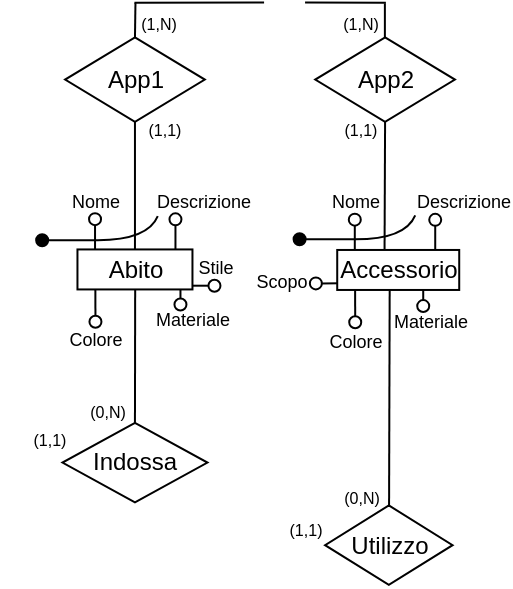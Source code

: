 <mxfile version="24.2.5" type="device">
  <diagram name="Pagina-1" id="QI2gKdlKlqPeXvp3Vsb9">
    <mxGraphModel dx="592" dy="346" grid="1" gridSize="10" guides="1" tooltips="1" connect="1" arrows="1" fold="1" page="1" pageScale="1" pageWidth="827" pageHeight="1169" math="0" shadow="0">
      <root>
        <mxCell id="0" />
        <mxCell id="1" parent="0" />
        <mxCell id="j8HFBvuaQ3PIoH76wqup-3" value="Indossa" style="shape=rhombus;perimeter=rhombusPerimeter;whiteSpace=wrap;html=1;align=center;" vertex="1" parent="1">
          <mxGeometry x="261.23" y="545.42" width="72.5" height="39.75" as="geometry" />
        </mxCell>
        <mxCell id="j8HFBvuaQ3PIoH76wqup-4" value="Utilizzo" style="shape=rhombus;perimeter=rhombusPerimeter;whiteSpace=wrap;html=1;align=center;" vertex="1" parent="1">
          <mxGeometry x="392.54" y="586.71" width="63.75" height="39.75" as="geometry" />
        </mxCell>
        <mxCell id="j8HFBvuaQ3PIoH76wqup-10" value="&lt;font style=&quot;font-size: 8px;&quot;&gt;(0,N)&lt;/font&gt;" style="text;html=1;align=center;verticalAlign=middle;whiteSpace=wrap;rounded=1;strokeColor=none;glass=0;" vertex="1" parent="1">
          <mxGeometry x="258.77" y="531.42" width="50" height="15" as="geometry" />
        </mxCell>
        <mxCell id="j8HFBvuaQ3PIoH76wqup-11" value="&lt;font style=&quot;font-size: 8px;&quot;&gt;(1,1)&lt;/font&gt;" style="text;html=1;align=center;verticalAlign=middle;whiteSpace=wrap;rounded=1;strokeColor=none;glass=0;" vertex="1" parent="1">
          <mxGeometry x="230" y="545.42" width="50" height="15" as="geometry" />
        </mxCell>
        <mxCell id="j8HFBvuaQ3PIoH76wqup-12" value="&lt;font style=&quot;font-size: 8px;&quot;&gt;(0,N)&lt;/font&gt;" style="text;html=1;align=center;verticalAlign=middle;whiteSpace=wrap;rounded=1;strokeColor=none;glass=0;" vertex="1" parent="1">
          <mxGeometry x="385.7" y="574.96" width="50" height="15" as="geometry" />
        </mxCell>
        <mxCell id="j8HFBvuaQ3PIoH76wqup-13" value="&lt;font style=&quot;font-size: 8px;&quot;&gt;(1,1&lt;/font&gt;&lt;span style=&quot;font-size: 8px; background-color: initial;&quot;&gt;)&lt;/span&gt;" style="text;html=1;align=center;verticalAlign=middle;whiteSpace=wrap;rounded=1;strokeColor=none;glass=0;" vertex="1" parent="1">
          <mxGeometry x="357.98" y="590.46" width="50" height="15" as="geometry" />
        </mxCell>
        <mxCell id="j8HFBvuaQ3PIoH76wqup-17" value="" style="endArrow=none;html=1;rounded=0;entryX=0.543;entryY=0.997;entryDx=0;entryDy=0;entryPerimeter=0;exitX=0.5;exitY=0;exitDx=0;exitDy=0;" edge="1" parent="1" source="j8HFBvuaQ3PIoH76wqup-3">
          <mxGeometry width="50" height="50" relative="1" as="geometry">
            <mxPoint x="297.54" y="540.29" as="sourcePoint" />
            <mxPoint x="297.583" y="478.98" as="targetPoint" />
          </mxGeometry>
        </mxCell>
        <mxCell id="j8HFBvuaQ3PIoH76wqup-49" style="edgeStyle=orthogonalEdgeStyle;rounded=0;orthogonalLoop=1;jettySize=auto;html=1;endArrow=oval;endFill=0;entryX=0.5;entryY=0;entryDx=0;entryDy=0;" edge="1" parent="1" target="j8HFBvuaQ3PIoH76wqup-62">
          <mxGeometry relative="1" as="geometry">
            <mxPoint x="277.67" y="487.48" as="targetPoint" />
            <Array as="points" />
            <mxPoint x="277.67" y="478.55" as="sourcePoint" />
          </mxGeometry>
        </mxCell>
        <mxCell id="j8HFBvuaQ3PIoH76wqup-50" value="&lt;font style=&quot;font-size: 9px;&quot;&gt;Materiale&lt;/font&gt;" style="text;html=1;align=center;verticalAlign=middle;whiteSpace=wrap;rounded=0;" vertex="1" parent="1">
          <mxGeometry x="308.77" y="485.66" width="35" height="15" as="geometry" />
        </mxCell>
        <mxCell id="j8HFBvuaQ3PIoH76wqup-51" value="&lt;font style=&quot;font-size: 9px;&quot;&gt;Descrizione&lt;/font&gt;" style="text;html=1;align=center;verticalAlign=middle;whiteSpace=wrap;rounded=0;" vertex="1" parent="1">
          <mxGeometry x="311.73" y="425.07" width="40" height="17" as="geometry" />
        </mxCell>
        <mxCell id="j8HFBvuaQ3PIoH76wqup-52" value="&lt;font style=&quot;font-size: 9px;&quot;&gt;Nome&lt;/font&gt;" style="text;html=1;align=center;verticalAlign=middle;whiteSpace=wrap;rounded=0;" vertex="1" parent="1">
          <mxGeometry x="257.73" y="425.07" width="40" height="17" as="geometry" />
        </mxCell>
        <mxCell id="j8HFBvuaQ3PIoH76wqup-53" style="edgeStyle=orthogonalEdgeStyle;rounded=0;orthogonalLoop=1;jettySize=auto;html=1;endArrow=oval;endFill=0;" edge="1" parent="1">
          <mxGeometry relative="1" as="geometry">
            <mxPoint x="277.52" y="467.32" as="sourcePoint" />
            <mxPoint x="277.52" y="443.57" as="targetPoint" />
            <Array as="points">
              <mxPoint x="277.52" y="467.32" />
            </Array>
          </mxGeometry>
        </mxCell>
        <mxCell id="j8HFBvuaQ3PIoH76wqup-54" value="&lt;font style=&quot;font-size: 8px;&quot;&gt;(1,1)&lt;/font&gt;" style="text;html=1;align=center;verticalAlign=middle;whiteSpace=wrap;rounded=1;strokeColor=none;glass=0;" vertex="1" parent="1">
          <mxGeometry x="300.56" y="394.88" width="22.5" height="6.75" as="geometry" />
        </mxCell>
        <mxCell id="j8HFBvuaQ3PIoH76wqup-55" value="&lt;font style=&quot;font-size: 9px;&quot;&gt;Stile&lt;/font&gt;" style="text;html=1;align=center;verticalAlign=middle;whiteSpace=wrap;rounded=0;" vertex="1" parent="1">
          <mxGeometry x="317.73" y="459.37" width="40" height="15" as="geometry" />
        </mxCell>
        <mxCell id="j8HFBvuaQ3PIoH76wqup-56" value="&lt;font style=&quot;font-size: 9px;&quot;&gt;Scopo&lt;/font&gt;" style="text;html=1;align=center;verticalAlign=middle;whiteSpace=wrap;rounded=0;" vertex="1" parent="1">
          <mxGeometry x="350.86" y="465.42" width="40" height="17" as="geometry" />
        </mxCell>
        <mxCell id="j8HFBvuaQ3PIoH76wqup-57" style="edgeStyle=orthogonalEdgeStyle;rounded=0;orthogonalLoop=1;jettySize=auto;html=1;endArrow=oval;endFill=0;" edge="1" parent="1">
          <mxGeometry relative="1" as="geometry">
            <mxPoint x="320.23" y="476.85" as="sourcePoint" />
            <mxPoint x="337.23" y="476.85" as="targetPoint" />
          </mxGeometry>
        </mxCell>
        <mxCell id="j8HFBvuaQ3PIoH76wqup-58" value="" style="endArrow=none;html=1;rounded=0;entryX=0.5;entryY=1;entryDx=0;entryDy=0;" edge="1" parent="1">
          <mxGeometry width="50" height="50" relative="1" as="geometry">
            <mxPoint x="424.54" y="587.29" as="sourcePoint" />
            <mxPoint x="424.84" y="478.29" as="targetPoint" />
          </mxGeometry>
        </mxCell>
        <mxCell id="j8HFBvuaQ3PIoH76wqup-59" value="&lt;span style=&quot;font-size: 8px;&quot;&gt;(1,N)&lt;/span&gt;" style="text;html=1;align=center;verticalAlign=middle;whiteSpace=wrap;rounded=1;strokeColor=none;glass=0;" vertex="1" parent="1">
          <mxGeometry x="297.73" y="341.43" width="22.5" height="6.75" as="geometry" />
        </mxCell>
        <mxCell id="j8HFBvuaQ3PIoH76wqup-60" value="App2" style="shape=rhombus;perimeter=rhombusPerimeter;whiteSpace=wrap;html=1;align=center;" vertex="1" parent="1">
          <mxGeometry x="387.61" y="352.7" width="69.86" height="42.18" as="geometry" />
        </mxCell>
        <mxCell id="j8HFBvuaQ3PIoH76wqup-61" style="edgeStyle=orthogonalEdgeStyle;rounded=0;orthogonalLoop=1;jettySize=auto;html=1;endArrow=oval;endFill=0;" edge="1" parent="1">
          <mxGeometry relative="1" as="geometry">
            <mxPoint x="317.73" y="467.42" as="sourcePoint" />
            <mxPoint x="317.73" y="443.67" as="targetPoint" />
            <Array as="points">
              <mxPoint x="317.73" y="467.42" />
            </Array>
          </mxGeometry>
        </mxCell>
        <mxCell id="j8HFBvuaQ3PIoH76wqup-62" value="&lt;font style=&quot;font-size: 9px;&quot;&gt;Colore&lt;/font&gt;" style="text;html=1;align=center;verticalAlign=middle;whiteSpace=wrap;rounded=0;" vertex="1" parent="1">
          <mxGeometry x="257.73" y="494.85" width="40" height="17" as="geometry" />
        </mxCell>
        <mxCell id="j8HFBvuaQ3PIoH76wqup-63" style="edgeStyle=orthogonalEdgeStyle;rounded=0;orthogonalLoop=1;jettySize=auto;html=1;endArrow=oval;endFill=0;entryX=0.75;entryY=0;entryDx=0;entryDy=0;" edge="1" parent="1">
          <mxGeometry relative="1" as="geometry">
            <mxPoint x="320.23" y="486.24" as="targetPoint" />
            <Array as="points">
              <mxPoint x="320.23" y="476.31" />
              <mxPoint x="320.23" y="476.31" />
            </Array>
            <mxPoint x="320.23" y="477.31" as="sourcePoint" />
          </mxGeometry>
        </mxCell>
        <mxCell id="j8HFBvuaQ3PIoH76wqup-64" value="Abito" style="whiteSpace=wrap;html=1;align=center;" vertex="1" parent="1">
          <mxGeometry x="268.73" y="458.72" width="57.5" height="20" as="geometry" />
        </mxCell>
        <mxCell id="j8HFBvuaQ3PIoH76wqup-65" style="edgeStyle=orthogonalEdgeStyle;rounded=0;orthogonalLoop=1;jettySize=auto;html=1;endArrow=oval;endFill=0;entryX=0.5;entryY=0;entryDx=0;entryDy=0;" edge="1" parent="1" target="j8HFBvuaQ3PIoH76wqup-73">
          <mxGeometry relative="1" as="geometry">
            <mxPoint x="407.55" y="487.74" as="targetPoint" />
            <Array as="points" />
            <mxPoint x="407.55" y="478.81" as="sourcePoint" />
          </mxGeometry>
        </mxCell>
        <mxCell id="j8HFBvuaQ3PIoH76wqup-66" value="&lt;font style=&quot;font-size: 9px;&quot;&gt;Materiale&lt;/font&gt;" style="text;html=1;align=center;verticalAlign=middle;whiteSpace=wrap;rounded=0;" vertex="1" parent="1">
          <mxGeometry x="427.56" y="486.24" width="35" height="15" as="geometry" />
        </mxCell>
        <mxCell id="j8HFBvuaQ3PIoH76wqup-67" value="" style="curved=1;endArrow=oval;html=1;rounded=0;entryX=0.642;entryY=0.924;entryDx=0;entryDy=0;entryPerimeter=0;endFill=1;" edge="1" parent="1">
          <mxGeometry width="50" height="50" relative="1" as="geometry">
            <mxPoint x="437.61" y="441.64" as="sourcePoint" />
            <mxPoint x="379.8" y="453.66" as="targetPoint" />
            <Array as="points">
              <mxPoint x="432.61" y="453.64" />
              <mxPoint x="382.61" y="453.64" />
            </Array>
          </mxGeometry>
        </mxCell>
        <mxCell id="j8HFBvuaQ3PIoH76wqup-68" value="&lt;font style=&quot;font-size: 9px;&quot;&gt;Descrizione&lt;/font&gt;" style="text;html=1;align=center;verticalAlign=middle;whiteSpace=wrap;rounded=0;" vertex="1" parent="1">
          <mxGeometry x="441.61" y="425.33" width="40" height="17" as="geometry" />
        </mxCell>
        <mxCell id="j8HFBvuaQ3PIoH76wqup-69" value="&lt;font style=&quot;font-size: 9px;&quot;&gt;Nome&lt;/font&gt;" style="text;html=1;align=center;verticalAlign=middle;whiteSpace=wrap;rounded=0;" vertex="1" parent="1">
          <mxGeometry x="387.61" y="425.33" width="40" height="17" as="geometry" />
        </mxCell>
        <mxCell id="j8HFBvuaQ3PIoH76wqup-70" style="edgeStyle=orthogonalEdgeStyle;rounded=0;orthogonalLoop=1;jettySize=auto;html=1;endArrow=oval;endFill=0;" edge="1" parent="1">
          <mxGeometry relative="1" as="geometry">
            <mxPoint x="407.4" y="467.58" as="sourcePoint" />
            <mxPoint x="407.4" y="443.83" as="targetPoint" />
            <Array as="points">
              <mxPoint x="407.4" y="467.58" />
            </Array>
          </mxGeometry>
        </mxCell>
        <mxCell id="j8HFBvuaQ3PIoH76wqup-71" style="edgeStyle=orthogonalEdgeStyle;rounded=0;orthogonalLoop=1;jettySize=auto;html=1;exitX=1.001;exitY=0.609;exitDx=0;exitDy=0;endArrow=oval;endFill=0;exitPerimeter=0;" edge="1" parent="1">
          <mxGeometry relative="1" as="geometry">
            <mxPoint x="399.93" y="475.68" as="sourcePoint" />
            <mxPoint x="387.93" y="475.69" as="targetPoint" />
          </mxGeometry>
        </mxCell>
        <mxCell id="j8HFBvuaQ3PIoH76wqup-72" style="edgeStyle=orthogonalEdgeStyle;rounded=0;orthogonalLoop=1;jettySize=auto;html=1;endArrow=oval;endFill=0;" edge="1" parent="1">
          <mxGeometry relative="1" as="geometry">
            <mxPoint x="447.61" y="467.68" as="sourcePoint" />
            <mxPoint x="447.61" y="443.93" as="targetPoint" />
            <Array as="points">
              <mxPoint x="447.61" y="467.68" />
            </Array>
          </mxGeometry>
        </mxCell>
        <mxCell id="j8HFBvuaQ3PIoH76wqup-73" value="&lt;font style=&quot;font-size: 9px;&quot;&gt;Colore&lt;/font&gt;" style="text;html=1;align=center;verticalAlign=middle;whiteSpace=wrap;rounded=0;" vertex="1" parent="1">
          <mxGeometry x="387.61" y="495.11" width="40" height="17" as="geometry" />
        </mxCell>
        <mxCell id="j8HFBvuaQ3PIoH76wqup-74" style="edgeStyle=orthogonalEdgeStyle;rounded=0;orthogonalLoop=1;jettySize=auto;html=1;endArrow=oval;endFill=0;entryX=0.75;entryY=0;entryDx=0;entryDy=0;" edge="1" parent="1">
          <mxGeometry relative="1" as="geometry">
            <mxPoint x="441.61" y="487.04" as="targetPoint" />
            <Array as="points">
              <mxPoint x="441.61" y="477.11" />
              <mxPoint x="441.61" y="477.11" />
            </Array>
            <mxPoint x="441.61" y="478.11" as="sourcePoint" />
          </mxGeometry>
        </mxCell>
        <mxCell id="j8HFBvuaQ3PIoH76wqup-75" value="App1" style="shape=rhombus;perimeter=rhombusPerimeter;whiteSpace=wrap;html=1;align=center;" vertex="1" parent="1">
          <mxGeometry x="262.55" y="352.7" width="69.86" height="42.18" as="geometry" />
        </mxCell>
        <mxCell id="j8HFBvuaQ3PIoH76wqup-76" value="" style="endArrow=none;html=1;rounded=0;entryX=0.5;entryY=1;entryDx=0;entryDy=0;exitX=0.5;exitY=0;exitDx=0;exitDy=0;" edge="1" parent="1" source="j8HFBvuaQ3PIoH76wqup-64" target="j8HFBvuaQ3PIoH76wqup-75">
          <mxGeometry width="50" height="50" relative="1" as="geometry">
            <mxPoint x="295.73" y="415.42" as="sourcePoint" />
            <mxPoint x="345.73" y="365.42" as="targetPoint" />
          </mxGeometry>
        </mxCell>
        <mxCell id="j8HFBvuaQ3PIoH76wqup-77" value="" style="endArrow=none;html=1;rounded=0;entryX=0.5;entryY=1;entryDx=0;entryDy=0;exitX=0.388;exitY=0.053;exitDx=0;exitDy=0;exitPerimeter=0;" edge="1" parent="1" source="j8HFBvuaQ3PIoH76wqup-78" target="j8HFBvuaQ3PIoH76wqup-60">
          <mxGeometry width="50" height="50" relative="1" as="geometry">
            <mxPoint x="422.54" y="420.29" as="sourcePoint" />
            <mxPoint x="485.73" y="385.42" as="targetPoint" />
          </mxGeometry>
        </mxCell>
        <mxCell id="j8HFBvuaQ3PIoH76wqup-78" value="Accessorio" style="whiteSpace=wrap;html=1;align=center;" vertex="1" parent="1">
          <mxGeometry x="398.61" y="458.98" width="61" height="20" as="geometry" />
        </mxCell>
        <mxCell id="j8HFBvuaQ3PIoH76wqup-79" value="" style="endArrow=none;html=1;rounded=0;exitX=0.5;exitY=0;exitDx=0;exitDy=0;" edge="1" parent="1" source="j8HFBvuaQ3PIoH76wqup-75">
          <mxGeometry width="50" height="50" relative="1" as="geometry">
            <mxPoint x="295.73" y="355.42" as="sourcePoint" />
            <mxPoint x="297.73" y="335.42" as="targetPoint" />
          </mxGeometry>
        </mxCell>
        <mxCell id="j8HFBvuaQ3PIoH76wqup-80" value="" style="endArrow=none;html=1;rounded=0;exitX=0.5;exitY=0;exitDx=0;exitDy=0;" edge="1" parent="1">
          <mxGeometry width="50" height="50" relative="1" as="geometry">
            <mxPoint x="422.44" y="352.7" as="sourcePoint" />
            <mxPoint x="422.44" y="335.7" as="targetPoint" />
          </mxGeometry>
        </mxCell>
        <mxCell id="j8HFBvuaQ3PIoH76wqup-81" value="" style="endArrow=none;html=1;rounded=0;" edge="1" parent="1">
          <mxGeometry width="50" height="50" relative="1" as="geometry">
            <mxPoint x="297.23" y="335.42" as="sourcePoint" />
            <mxPoint x="362.04" y="335.29" as="targetPoint" />
          </mxGeometry>
        </mxCell>
        <mxCell id="j8HFBvuaQ3PIoH76wqup-82" value="" style="endArrow=none;html=1;rounded=0;" edge="1" parent="1">
          <mxGeometry width="50" height="50" relative="1" as="geometry">
            <mxPoint x="382.54" y="335.29" as="sourcePoint" />
            <mxPoint x="422.93" y="335.42" as="targetPoint" />
          </mxGeometry>
        </mxCell>
        <mxCell id="j8HFBvuaQ3PIoH76wqup-83" value="&lt;span style=&quot;font-size: 8px;&quot;&gt;(1,N)&lt;/span&gt;" style="text;html=1;align=center;verticalAlign=middle;whiteSpace=wrap;rounded=1;strokeColor=none;glass=0;" vertex="1" parent="1">
          <mxGeometry x="398.61" y="341.43" width="22.5" height="6.75" as="geometry" />
        </mxCell>
        <mxCell id="j8HFBvuaQ3PIoH76wqup-84" value="&lt;font style=&quot;font-size: 8px;&quot;&gt;(1,1)&lt;/font&gt;" style="text;html=1;align=center;verticalAlign=middle;whiteSpace=wrap;rounded=1;strokeColor=none;glass=0;" vertex="1" parent="1">
          <mxGeometry x="399.23" y="394.88" width="22.5" height="6.75" as="geometry" />
        </mxCell>
        <mxCell id="j8HFBvuaQ3PIoH76wqup-86" value="" style="curved=1;endArrow=oval;html=1;rounded=0;entryX=0.642;entryY=0.924;entryDx=0;entryDy=0;entryPerimeter=0;endFill=1;" edge="1" parent="1">
          <mxGeometry width="50" height="50" relative="1" as="geometry">
            <mxPoint x="308.89" y="442.07" as="sourcePoint" />
            <mxPoint x="251.08" y="454.09" as="targetPoint" />
            <Array as="points">
              <mxPoint x="303.89" y="454.07" />
              <mxPoint x="253.89" y="454.07" />
            </Array>
          </mxGeometry>
        </mxCell>
      </root>
    </mxGraphModel>
  </diagram>
</mxfile>
